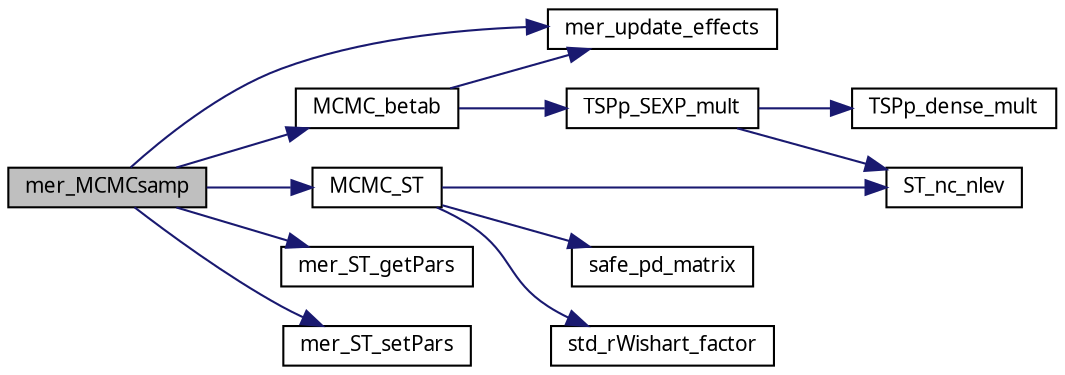 digraph G
{
  edge [fontname="FreeSans.ttf",fontsize=10,labelfontname="FreeSans.ttf",labelfontsize=10];
  node [fontname="FreeSans.ttf",fontsize=10,shape=record];
  rankdir=LR;
  Node1 [label="mer_MCMCsamp",height=0.2,width=0.4,color="black", fillcolor="grey75", style="filled" fontcolor="black"];
  Node1 -> Node2 [color="midnightblue",fontsize=10,style="solid",fontname="FreeSans.ttf"];
  Node2 [label="MCMC_betab",height=0.2,width=0.4,color="black", fillcolor="white", style="filled",URL="$lmer_8c.html#74143c5e3fa683497e6d6b58503c8bc1",tooltip="Update the fixed effects and the random effects in an MCMC sample from an lmer model..."];
  Node2 -> Node3 [color="midnightblue",fontsize=10,style="solid",fontname="FreeSans.ttf"];
  Node3 [label="mer_update_effects",height=0.2,width=0.4,color="black", fillcolor="white", style="filled",URL="$lmer_8c.html#21adcf526681f1efd1ad0c4727ff4069",tooltip="Update the contents of the fixef, ranef and uvec slots in an lmer object."];
  Node2 -> Node4 [color="midnightblue",fontsize=10,style="solid",fontname="FreeSans.ttf"];
  Node4 [label="TSPp_SEXP_mult",height=0.2,width=0.4,color="black", fillcolor="white", style="filled",URL="$lmer_8c.html#c3e6fe9ad75e0e963c024ab8d81f6a4d",tooltip="dest = T *% S *% t(P) *% src"];
  Node4 -> Node5 [color="midnightblue",fontsize=10,style="solid",fontname="FreeSans.ttf"];
  Node5 [label="ST_nc_nlev",height=0.2,width=0.4,color="black", fillcolor="white", style="filled",URL="$lmer_8c.html#3a7fab2a88117d83971db12f53eaa91e",tooltip="Populate the st, nc and nlev arrays."];
  Node4 -> Node6 [color="midnightblue",fontsize=10,style="solid",fontname="FreeSans.ttf"];
  Node6 [label="TSPp_dense_mult",height=0.2,width=0.4,color="black", fillcolor="white", style="filled",URL="$lmer_8c.html#04a657beb8b55592a9bc91a765a04c13",tooltip="Internal version of TSPp_SEXP_mult."];
  Node1 -> Node7 [color="midnightblue",fontsize=10,style="solid",fontname="FreeSans.ttf"];
  Node7 [label="MCMC_ST",height=0.2,width=0.4,color="black", fillcolor="white", style="filled",URL="$lmer_8c.html#ef128b4cee2e476298b3b4388d8a2097"];
  Node7 -> Node8 [color="midnightblue",fontsize=10,style="solid",fontname="FreeSans.ttf"];
  Node8 [label="safe_pd_matrix",height=0.2,width=0.4,color="black", fillcolor="white", style="filled",URL="$lmer_8c.html#24e3fc6b91cae668ea046c4b5e5ff9ed"];
  Node7 -> Node5 [color="midnightblue",fontsize=10,style="solid",fontname="FreeSans.ttf"];
  Node7 -> Node9 [color="midnightblue",fontsize=10,style="solid",fontname="FreeSans.ttf"];
  Node9 [label="std_rWishart_factor",height=0.2,width=0.4,color="black", fillcolor="white", style="filled",URL="$lmer_8c.html#9812644aac7804e273e0a48e138eb9f9",tooltip="Simulate the Cholesky factor of a standardized Wishart variate with dimension p and..."];
  Node1 -> Node10 [color="midnightblue",fontsize=10,style="solid",fontname="FreeSans.ttf"];
  Node10 [label="mer_ST_getPars",height=0.2,width=0.4,color="black", fillcolor="white", style="filled",URL="$lmer_8c.html#1f6b9123d7b4dcbe24cc9085e5f4069a",tooltip="Extract the parameters from the ST slot of an mer object."];
  Node1 -> Node11 [color="midnightblue",fontsize=10,style="solid",fontname="FreeSans.ttf"];
  Node11 [label="mer_ST_setPars",height=0.2,width=0.4,color="black", fillcolor="white", style="filled",URL="$lmer_8c.html#96765a284e1652326a22d50f7d7538d4",tooltip="Update the ST slot of an mer object from a REAL vector of parameters and update the..."];
  Node1 -> Node3 [color="midnightblue",fontsize=10,style="solid",fontname="FreeSans.ttf"];
}
